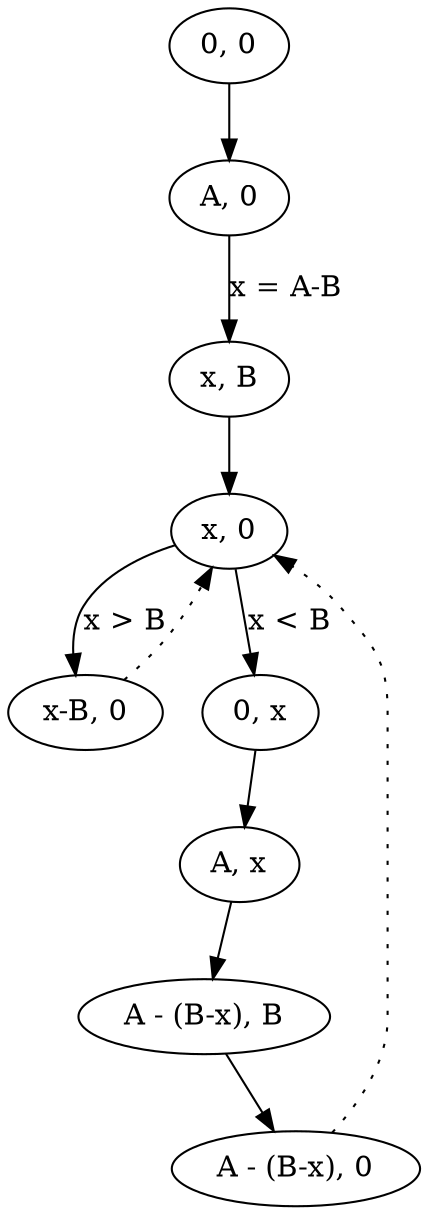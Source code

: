  digraph G {
"0, 0" -> "A, 0";
"A, 0" -> "x, B" [label = "x = A-B"];
"x, B" -> "x, 0";
"x, 0" -> "x-B, 0" [label = "x > B"];
"x-B, 0" -> "x, 0"  [style=dotted];
"x, 0" -> "0, x" [label = "x < B"];
"0, x" -> "A, x" -> "A - (B-x), B" -> "A - (B-x), 0";
"A - (B-x), 0" -> "x, 0" [style=dotted];
 }